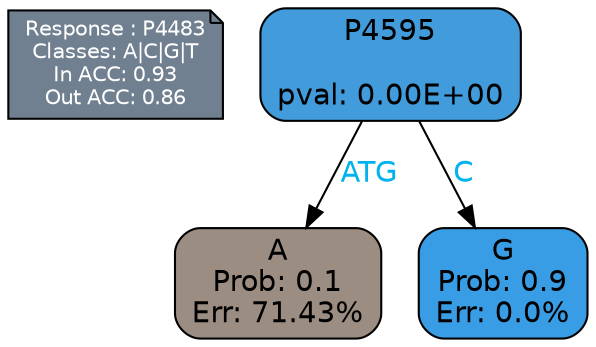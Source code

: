 digraph Tree {
node [shape=box, style="filled, rounded", color="black", fontname=helvetica] ;
graph [ranksep=equally, splines=polylines, bgcolor=transparent, dpi=600] ;
edge [fontname=helvetica] ;
LEGEND [label="Response : P4483
Classes: A|C|G|T
In ACC: 0.93
Out ACC: 0.86
",shape=note,align=left,style=filled,fillcolor="slategray",fontcolor="white",fontsize=10];1 [label="P4595

pval: 0.00E+00", fillcolor="#429bdb"] ;
2 [label="A
Prob: 0.1
Err: 71.43%", fillcolor="#9b8d82"] ;
3 [label="G
Prob: 0.9
Err: 0.0%", fillcolor="#399de5"] ;
1 -> 2 [label="ATG",fontcolor=deepskyblue2] ;
1 -> 3 [label="C",fontcolor=deepskyblue2] ;
{rank = same; 2;3;}{rank = same; LEGEND;1;}}